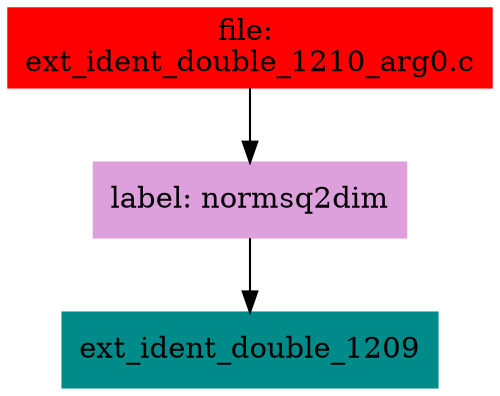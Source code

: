 digraph G {
node [shape=box]

0 [label="file: 
ext_ident_double_1210_arg0.c",color=red, style=filled]
1 [label="label: normsq2dim",color=plum, style=filled]
0 -> 1
2 [label="ext_ident_double_1209",color=cyan4, style=filled]
1 -> 2


}


